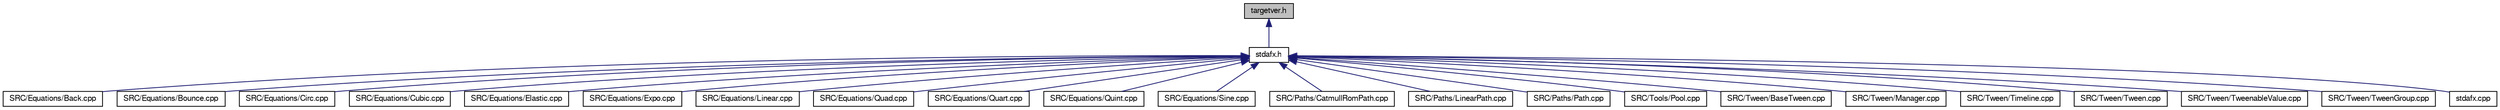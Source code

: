 digraph "targetver.h"
{
  bgcolor="transparent";
  edge [fontname="FreeSans",fontsize="10",labelfontname="FreeSans",labelfontsize="10"];
  node [fontname="FreeSans",fontsize="10",shape=record];
  Node1 [label="targetver.h",height=0.2,width=0.4,color="black", fillcolor="grey75", style="filled" fontcolor="black"];
  Node1 -> Node2 [dir="back",color="midnightblue",fontsize="10",style="solid",fontname="FreeSans"];
  Node2 [label="stdafx.h",height=0.2,width=0.4,color="black",URL="$stdafx_8h.html"];
  Node2 -> Node3 [dir="back",color="midnightblue",fontsize="10",style="solid",fontname="FreeSans"];
  Node3 [label="SRC/Equations/Back.cpp",height=0.2,width=0.4,color="black",URL="$Back_8cpp.html"];
  Node2 -> Node4 [dir="back",color="midnightblue",fontsize="10",style="solid",fontname="FreeSans"];
  Node4 [label="SRC/Equations/Bounce.cpp",height=0.2,width=0.4,color="black",URL="$Bounce_8cpp.html"];
  Node2 -> Node5 [dir="back",color="midnightblue",fontsize="10",style="solid",fontname="FreeSans"];
  Node5 [label="SRC/Equations/Circ.cpp",height=0.2,width=0.4,color="black",URL="$Circ_8cpp.html"];
  Node2 -> Node6 [dir="back",color="midnightblue",fontsize="10",style="solid",fontname="FreeSans"];
  Node6 [label="SRC/Equations/Cubic.cpp",height=0.2,width=0.4,color="black",URL="$Cubic_8cpp.html"];
  Node2 -> Node7 [dir="back",color="midnightblue",fontsize="10",style="solid",fontname="FreeSans"];
  Node7 [label="SRC/Equations/Elastic.cpp",height=0.2,width=0.4,color="black",URL="$Elastic_8cpp.html"];
  Node2 -> Node8 [dir="back",color="midnightblue",fontsize="10",style="solid",fontname="FreeSans"];
  Node8 [label="SRC/Equations/Expo.cpp",height=0.2,width=0.4,color="black",URL="$Expo_8cpp.html"];
  Node2 -> Node9 [dir="back",color="midnightblue",fontsize="10",style="solid",fontname="FreeSans"];
  Node9 [label="SRC/Equations/Linear.cpp",height=0.2,width=0.4,color="black",URL="$Linear_8cpp.html"];
  Node2 -> Node10 [dir="back",color="midnightblue",fontsize="10",style="solid",fontname="FreeSans"];
  Node10 [label="SRC/Equations/Quad.cpp",height=0.2,width=0.4,color="black",URL="$Quad_8cpp.html"];
  Node2 -> Node11 [dir="back",color="midnightblue",fontsize="10",style="solid",fontname="FreeSans"];
  Node11 [label="SRC/Equations/Quart.cpp",height=0.2,width=0.4,color="black",URL="$Quart_8cpp.html"];
  Node2 -> Node12 [dir="back",color="midnightblue",fontsize="10",style="solid",fontname="FreeSans"];
  Node12 [label="SRC/Equations/Quint.cpp",height=0.2,width=0.4,color="black",URL="$Quint_8cpp.html"];
  Node2 -> Node13 [dir="back",color="midnightblue",fontsize="10",style="solid",fontname="FreeSans"];
  Node13 [label="SRC/Equations/Sine.cpp",height=0.2,width=0.4,color="black",URL="$Sine_8cpp.html"];
  Node2 -> Node14 [dir="back",color="midnightblue",fontsize="10",style="solid",fontname="FreeSans"];
  Node14 [label="SRC/Paths/CatmullRomPath.cpp",height=0.2,width=0.4,color="black",URL="$CatmullRomPath_8cpp.html"];
  Node2 -> Node15 [dir="back",color="midnightblue",fontsize="10",style="solid",fontname="FreeSans"];
  Node15 [label="SRC/Paths/LinearPath.cpp",height=0.2,width=0.4,color="black",URL="$LinearPath_8cpp.html"];
  Node2 -> Node16 [dir="back",color="midnightblue",fontsize="10",style="solid",fontname="FreeSans"];
  Node16 [label="SRC/Paths/Path.cpp",height=0.2,width=0.4,color="black",URL="$Path_8cpp.html"];
  Node2 -> Node17 [dir="back",color="midnightblue",fontsize="10",style="solid",fontname="FreeSans"];
  Node17 [label="SRC/Tools/Pool.cpp",height=0.2,width=0.4,color="black",URL="$Pool_8cpp.html"];
  Node2 -> Node18 [dir="back",color="midnightblue",fontsize="10",style="solid",fontname="FreeSans"];
  Node18 [label="SRC/Tween/BaseTween.cpp",height=0.2,width=0.4,color="black",URL="$BaseTween_8cpp.html"];
  Node2 -> Node19 [dir="back",color="midnightblue",fontsize="10",style="solid",fontname="FreeSans"];
  Node19 [label="SRC/Tween/Manager.cpp",height=0.2,width=0.4,color="black",URL="$Manager_8cpp.html"];
  Node2 -> Node20 [dir="back",color="midnightblue",fontsize="10",style="solid",fontname="FreeSans"];
  Node20 [label="SRC/Tween/Timeline.cpp",height=0.2,width=0.4,color="black",URL="$Timeline_8cpp.html"];
  Node2 -> Node21 [dir="back",color="midnightblue",fontsize="10",style="solid",fontname="FreeSans"];
  Node21 [label="SRC/Tween/Tween.cpp",height=0.2,width=0.4,color="black",URL="$Tween_8cpp.html"];
  Node2 -> Node22 [dir="back",color="midnightblue",fontsize="10",style="solid",fontname="FreeSans"];
  Node22 [label="SRC/Tween/TweenableValue.cpp",height=0.2,width=0.4,color="black",URL="$TweenableValue_8cpp.html"];
  Node2 -> Node23 [dir="back",color="midnightblue",fontsize="10",style="solid",fontname="FreeSans"];
  Node23 [label="SRC/Tween/TweenGroup.cpp",height=0.2,width=0.4,color="black",URL="$TweenGroup_8cpp.html"];
  Node2 -> Node24 [dir="back",color="midnightblue",fontsize="10",style="solid",fontname="FreeSans"];
  Node24 [label="stdafx.cpp",height=0.2,width=0.4,color="black",URL="$stdafx_8cpp.html"];
}
